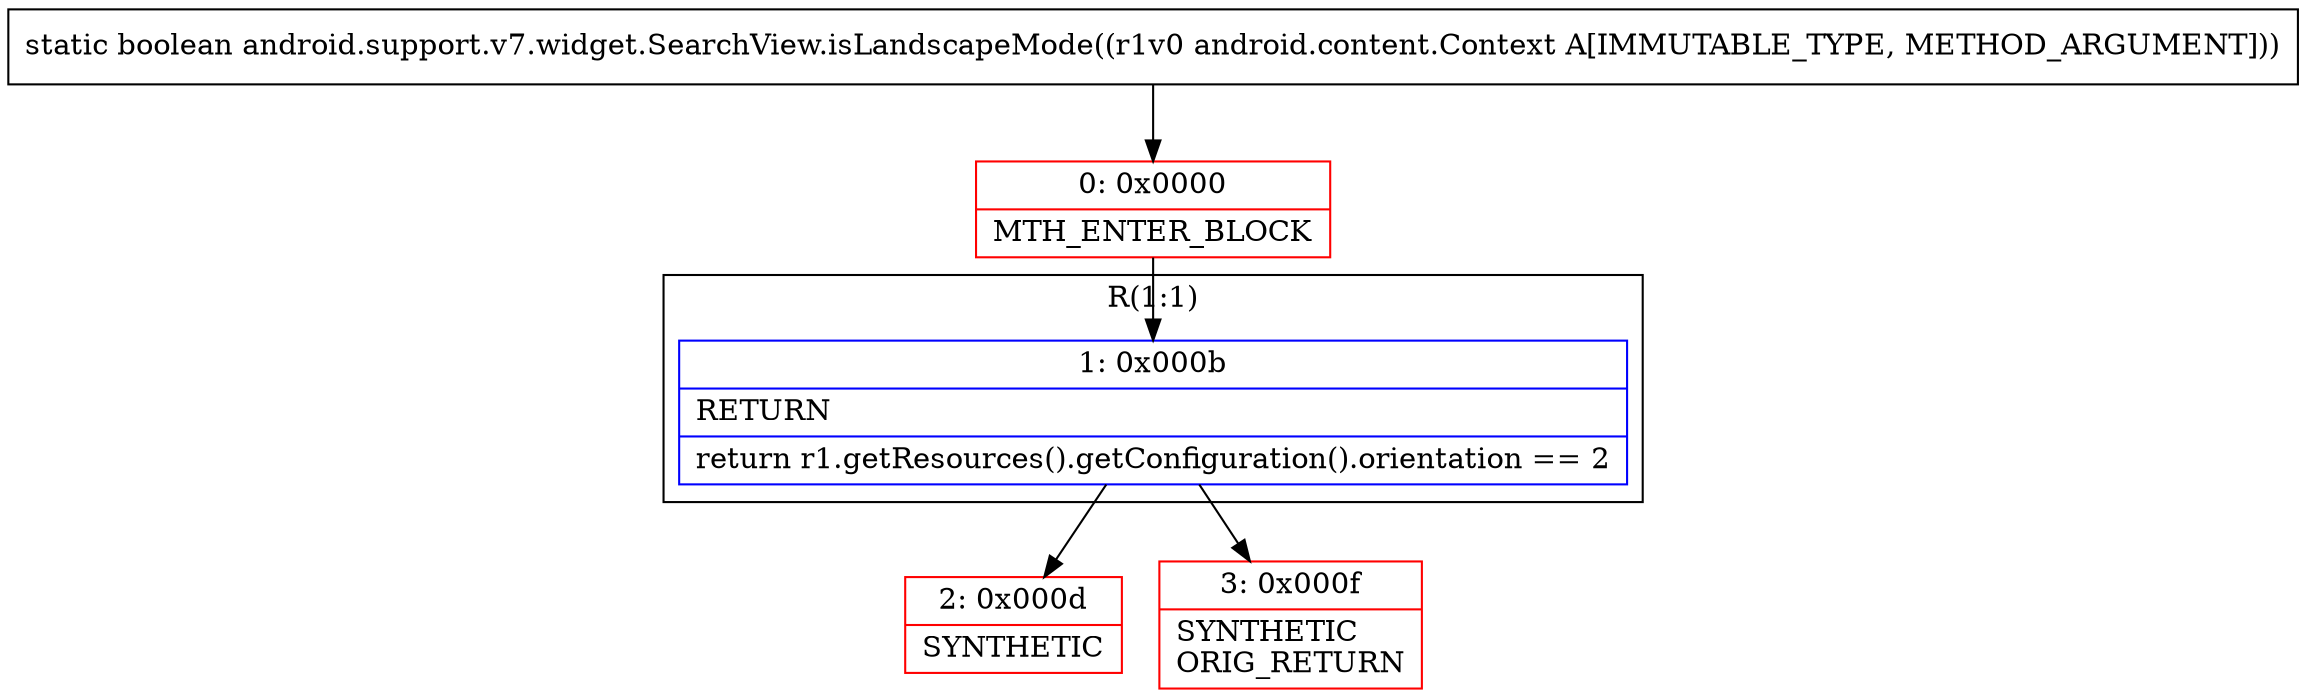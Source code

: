 digraph "CFG forandroid.support.v7.widget.SearchView.isLandscapeMode(Landroid\/content\/Context;)Z" {
subgraph cluster_Region_809075542 {
label = "R(1:1)";
node [shape=record,color=blue];
Node_1 [shape=record,label="{1\:\ 0x000b|RETURN\l|return r1.getResources().getConfiguration().orientation == 2\l}"];
}
Node_0 [shape=record,color=red,label="{0\:\ 0x0000|MTH_ENTER_BLOCK\l}"];
Node_2 [shape=record,color=red,label="{2\:\ 0x000d|SYNTHETIC\l}"];
Node_3 [shape=record,color=red,label="{3\:\ 0x000f|SYNTHETIC\lORIG_RETURN\l}"];
MethodNode[shape=record,label="{static boolean android.support.v7.widget.SearchView.isLandscapeMode((r1v0 android.content.Context A[IMMUTABLE_TYPE, METHOD_ARGUMENT])) }"];
MethodNode -> Node_0;
Node_1 -> Node_2;
Node_1 -> Node_3;
Node_0 -> Node_1;
}

